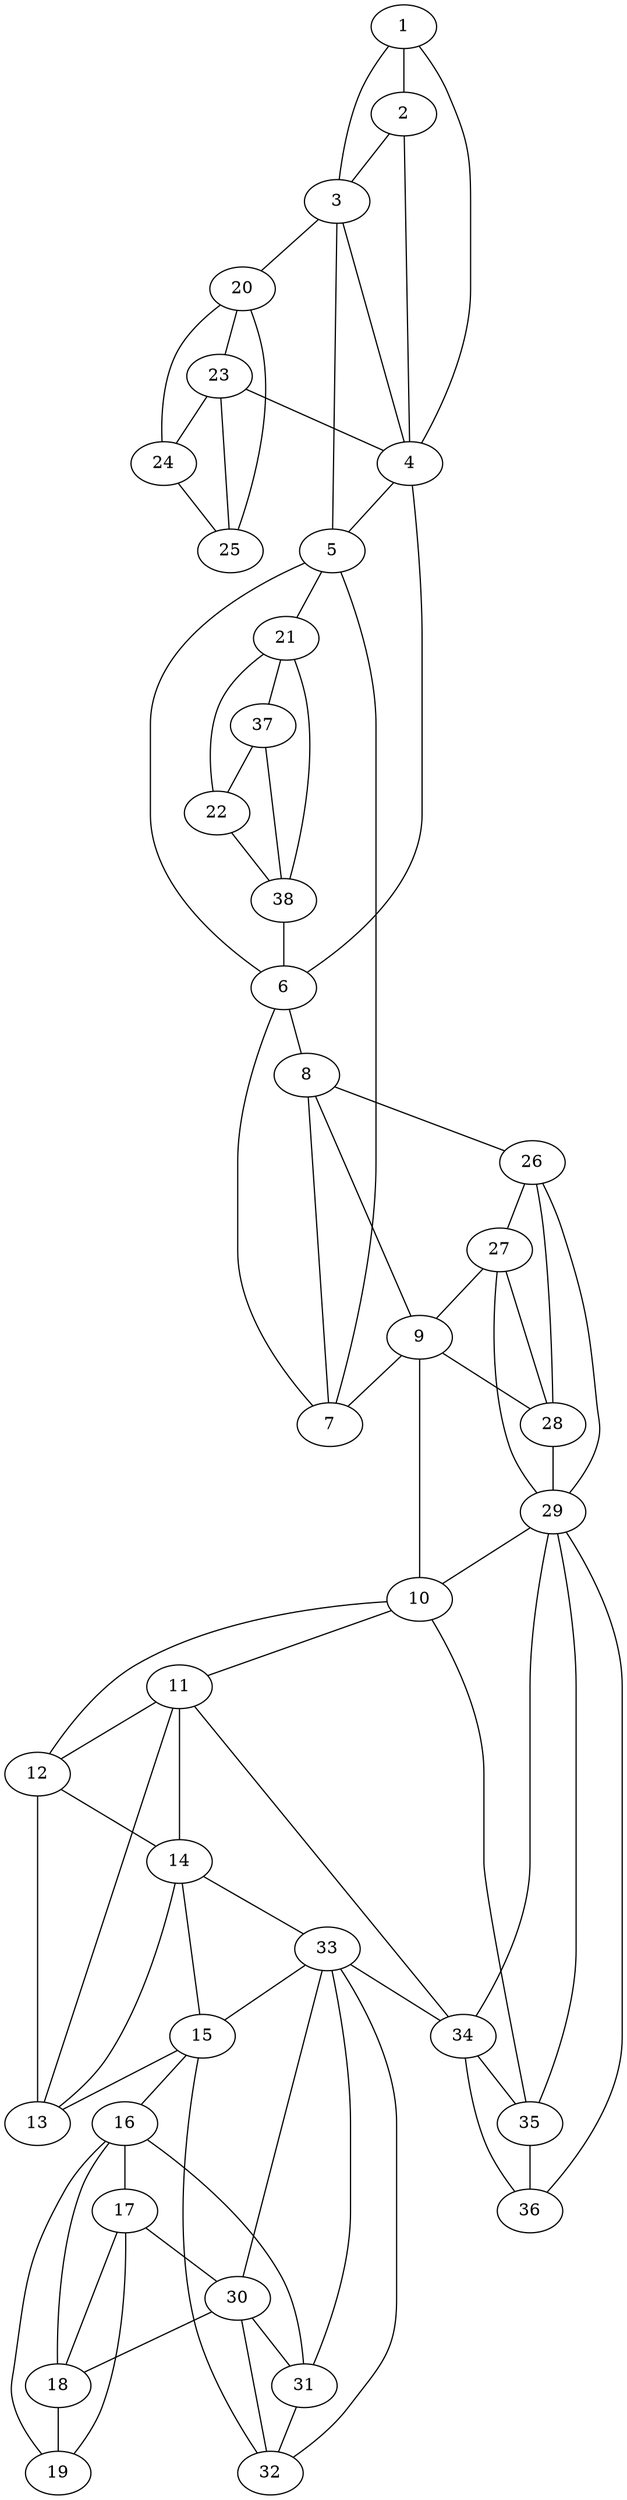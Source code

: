 graph pdb1bbu {
	1	 [aaLength=19,
		sequence=DLNNELKTRREKLANLREQ,
		type=0];
	2	 [aaLength=8,
		sequence=SDQLHAEF,
		type=0];
	1 -- 2	 [distance0="46.83448",
		frequency=1,
		type0=1];
	3	 [aaLength=7,
		sequence=NEELEAL,
		type=0];
	1 -- 3	 [distance0="59.9966",
		frequency=1,
		type0=2];
	4	 [aaLength=4,
		sequence=VYNE,
		type=0];
	1 -- 4	 [distance0="96.14123",
		frequency=1,
		type0=3];
	2 -- 3	 [distance0="16.50336",
		distance1="4.0",
		frequency=2,
		type0=1,
		type1=4];
	2 -- 4	 [distance0="66.31274",
		frequency=1,
		type0=3];
	3 -- 4	 [distance0="55.8303",
		frequency=1,
		type0=2];
	20	 [aaLength=7,
		sequence=EVAVAGR,
		type=1];
	3 -- 20	 [distance0="2.0",
		frequency=1,
		type0=4];
	5	 [aaLength=3,
		sequence=FKK,
		type=0];
	4 -- 5	 [distance0="7.529835",
		distance1="1.0",
		frequency=2,
		type0=1,
		type1=4];
	6	 [aaLength=6,
		sequence=QEARYR,
		type=0];
	4 -- 6	 [distance0="65.3324",
		frequency=1,
		type0=3];
	5 -- 3	 [distance0="61.60444",
		frequency=1,
		type0=3];
	5 -- 6	 [distance0="58.48803",
		frequency=1,
		type0=2];
	21	 [aaLength=10,
		sequence=ILGAKGKLFK,
		type=1];
	5 -- 21	 [distance0="5.0",
		frequency=1,
		type0=4];
	8	 [aaLength=24,
		sequence=DESRNTFKVRSQILSGIRQFMVNR,
		type=0];
	6 -- 8	 [distance0="26.88653",
		frequency=1,
		type0=2];
	7	 [aaLength=7,
		sequence=RYLDLIS,
		type=0];
	6 -- 7	 [distance0="10.42949",
		distance1="1.0",
		frequency=2,
		type0=1,
		type1=4];
	7 -- 5	 [distance0="62.6522",
		frequency=1,
		type0=3];
	8 -- 7	 [distance0="18.48108",
		frequency=1,
		type0=1];
	26	 [aaLength=4,
		sequence=ITHH,
		type=1];
	8 -- 26	 [distance0="22.0",
		frequency=1,
		type0=4];
	9	 [aaLength=9,
		sequence=ELYLKRLVV,
		type=0];
	9 -- 8	 [distance0="66.3601",
		frequency=1,
		type0=2];
	9 -- 7	 [distance0="75.65005",
		frequency=1,
		type0=3];
	10	 [aaLength=20,
		sequence=YKDLIELTESLFRTLAQDIL,
		type=0];
	9 -- 10	 [distance0="48.97195",
		frequency=1,
		type0=1];
	28	 [aaLength=9,
		sequence=RVFEINRNF,
		type=1];
	9 -- 28	 [distance0="4.0",
		frequency=1,
		type0=4];
	11	 [aaLength=8,
		sequence=MREAIKKY,
		type=0];
	10 -- 11	 [distance0="46.93575",
		frequency=1,
		type0=1];
	12	 [aaLength=5,
		sequence=MADLD,
		type=0];
	10 -- 12	 [distance0="65.84531",
		frequency=1,
		type0=3];
	35	 [aaLength=4,
		sequence=EVTY,
		type=1];
	10 -- 35	 [distance0="3.0",
		frequency=1,
		type0=4];
	11 -- 12	 [distance0="20.04124",
		distance1="5.0",
		frequency=2,
		type0=1,
		type1=4];
	13	 [aaLength=10,
		sequence=FDSAKAIAES,
		type=0];
	11 -- 13	 [distance0="26.03099",
		frequency=1,
		type0=2];
	14	 [aaLength=16,
		sequence=LGRIVTEIFEEVAEAH,
		type=0];
	11 -- 14	 [distance0="40.30046",
		frequency=1,
		type0=3];
	12 -- 13	 [distance0="10.91214",
		distance1="1.0",
		frequency=2,
		type0=1,
		type1=4];
	12 -- 14	 [distance0="28.64121",
		frequency=1,
		type0=3];
	14 -- 13	 [distance0="21.96323",
		frequency=1,
		type0=1];
	33	 [aaLength=4,
		sequence=TFIT,
		type=1];
	14 -- 33	 [distance0="4.0",
		frequency=1,
		type0=4];
	15	 [aaLength=3,
		sequence=AEV,
		type=0];
	15 -- 13	 [distance0="47.62222",
		frequency=1,
		type0=3];
	15 -- 14	 [distance0="27.06764",
		frequency=1,
		type0=1];
	16	 [aaLength=16,
		sequence=AEDQAQRFLDQVAAKD,
		type=0];
	15 -- 16	 [distance0="38.58494",
		frequency=1,
		type0=2];
	32	 [aaLength=6,
		sequence=RFEFFI,
		type=1];
	15 -- 32	 [distance0="15.0",
		frequency=1,
		type0=4];
	17	 [aaLength=8,
		sequence=EDYVTALE,
		type=0];
	16 -- 17	 [distance0="26.5189",
		distance1="10.0",
		frequency=2,
		type0=1,
		type1=4];
	18	 [aaLength=9,
		sequence=IDRMVMLFT,
		type=0];
	16 -- 18	 [distance0="53.54244",
		frequency=1,
		type0=3];
	17 -- 18	 [distance0="29.9934",
		frequency=1,
		type0=2];
	30	 [aaLength=7,
		sequence=TAGLGIG,
		type=1];
	17 -- 30	 [distance0="5.0",
		frequency=1,
		type0=4];
	19	 [aaLength=3,
		sequence=IRD,
		type=0];
	18 -- 19	 [distance0="16.75744",
		distance1="4.0",
		frequency=2,
		type0=1,
		type1=4];
	19 -- 16	 [distance0="64.09734",
		frequency=1,
		type0=3];
	19 -- 17	 [distance0="39.14137",
		frequency=1,
		type0=2];
	24	 [aaLength=8,
		sequence=ASFVTLQD,
		type=1];
	20 -- 24	 [distance0="16.0",
		frequency=1,
		type0=2];
	23	 [aaLength=8,
		sequence=GRIQLYVA,
		type=1];
	20 -- 23	 [distance0="26.0",
		frequency=1,
		type0=3];
	25	 [aaLength=8,
		sequence=RMMTRRIM,
		type=1];
	20 -- 25	 [distance0="6.0",
		distance1="0.0",
		frequency=2,
		type0=1,
		type1=5];
	22	 [aaLength=5,
		sequence=LSIHC,
		type=1];
	21 -- 22	 [distance0="15.0",
		frequency=1,
		type0=2];
	37	 [aaLength=5,
		sequence=ILGAK,
		type=1];
	21 -- 37	 [distance0="0.0",
		distance1="0.0",
		frequency=2,
		type0=1,
		type1=5];
	38	 [aaLength=6,
		sequence=ELRLLT,
		type=1];
	22 -- 38	 [distance0="6.0",
		distance1="1.0",
		frequency=2,
		type0=1,
		type1=4];
	23 -- 4	 [distance0="7.0",
		frequency=1,
		type0=4];
	23 -- 24	 [distance0="10.0",
		frequency=1,
		type0=1];
	23 -- 25	 [distance0="20.0",
		frequency=1,
		type0=2];
	24 -- 25	 [distance0="10.0",
		frequency=1,
		type0=2];
	27	 [aaLength=4,
		sequence=LDMY,
		type=1];
	26 -- 27	 [distance0="8.0",
		distance1="4.0",
		frequency=2,
		type0=1,
		type1=4];
	26 -- 28	 [distance0="30.0",
		frequency=1,
		type0=2];
	29	 [aaLength=10,
		sequence=EFTMMELYMA,
		type=1];
	26 -- 29	 [distance0="50.0",
		frequency=1,
		type0=3];
	27 -- 9	 [distance0="5.0",
		frequency=1,
		type0=4];
	27 -- 28	 [distance0="22.0",
		frequency=1,
		type0=2];
	27 -- 29	 [distance0="42.0",
		frequency=1,
		type0=3];
	28 -- 29	 [distance0="20.0",
		distance1="11.0",
		frequency=2,
		type0=1,
		type1=4];
	29 -- 10	 [distance0="3.0",
		frequency=1,
		type0=4];
	29 -- 35	 [distance0="36.0",
		frequency=1,
		type0=2];
	30 -- 18	 [distance0="0.0",
		frequency=1,
		type0=5];
	31	 [aaLength=8,
		sequence=REIGNGFS,
		type=1];
	30 -- 31	 [distance0="51.0",
		frequency=1,
		type0=1];
	30 -- 32	 [distance0="59.0",
		frequency=1,
		type0=2];
	30 -- 33	 [distance0="84.0",
		frequency=1,
		type0=3];
	31 -- 16	 [distance0="4.0",
		frequency=1,
		type0=4];
	31 -- 32	 [distance0="8.0",
		frequency=1,
		type0=1];
	31 -- 33	 [distance0="33.0",
		frequency=1,
		type0=2];
	33 -- 15	 [distance0="3.0",
		frequency=1,
		type0=4];
	33 -- 32	 [distance0="25.0",
		frequency=1,
		type0=1];
	34	 [aaLength=4,
		sequence=EKLT,
		type=1];
	33 -- 34	 [distance0="63.0",
		frequency=1,
		type0=3];
	34 -- 11	 [distance0="0.0",
		frequency=1,
		type0=5];
	34 -- 29	 [distance0="51.0",
		frequency=1,
		type0=3];
	34 -- 35	 [distance0="15.0",
		frequency=1,
		type0=2];
	36	 [aaLength=4,
		sequence=VTLD,
		type=1];
	34 -- 36	 [distance0="9.0",
		frequency=1,
		type0=1];
	35 -- 36	 [distance0="6.0",
		distance1="2.0",
		frequency=2,
		type0=1,
		type1=4];
	36 -- 29	 [distance0="42.0",
		frequency=1,
		type0=3];
	37 -- 22	 [distance0="15.0",
		distance1="10.0",
		frequency=2,
		type0=2,
		type1=4];
	37 -- 38	 [distance0="21.0",
		frequency=1,
		type0=3];
	38 -- 6	 [distance0="15.0",
		frequency=1,
		type0=4];
	38 -- 21	 [distance0="21.0",
		frequency=1,
		type0=2];
}

